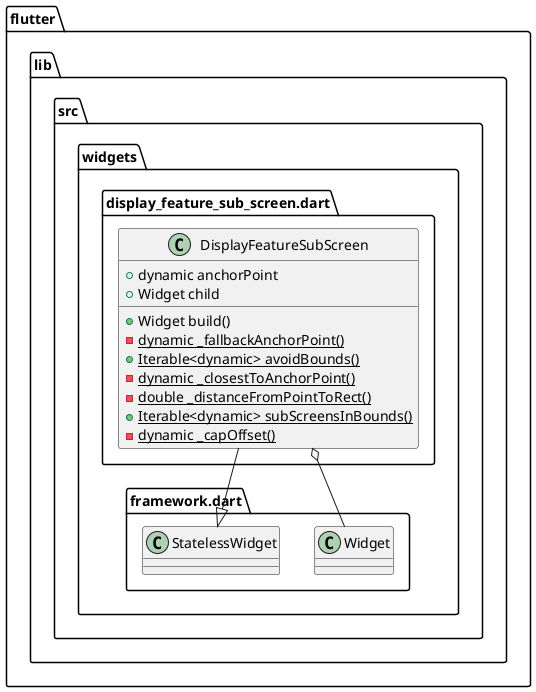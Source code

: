@startuml
set namespaceSeparator ::

class "flutter::lib::src::widgets::display_feature_sub_screen.dart::DisplayFeatureSubScreen" {
  +dynamic anchorPoint
  +Widget child
  +Widget build()
  {static} -dynamic _fallbackAnchorPoint()
  {static} +Iterable<dynamic> avoidBounds()
  {static} -dynamic _closestToAnchorPoint()
  {static} -double _distanceFromPointToRect()
  {static} +Iterable<dynamic> subScreensInBounds()
  {static} -dynamic _capOffset()
}

"flutter::lib::src::widgets::display_feature_sub_screen.dart::DisplayFeatureSubScreen" o-- "flutter::lib::src::widgets::framework.dart::Widget"
"flutter::lib::src::widgets::framework.dart::StatelessWidget" <|-- "flutter::lib::src::widgets::display_feature_sub_screen.dart::DisplayFeatureSubScreen"


@enduml
